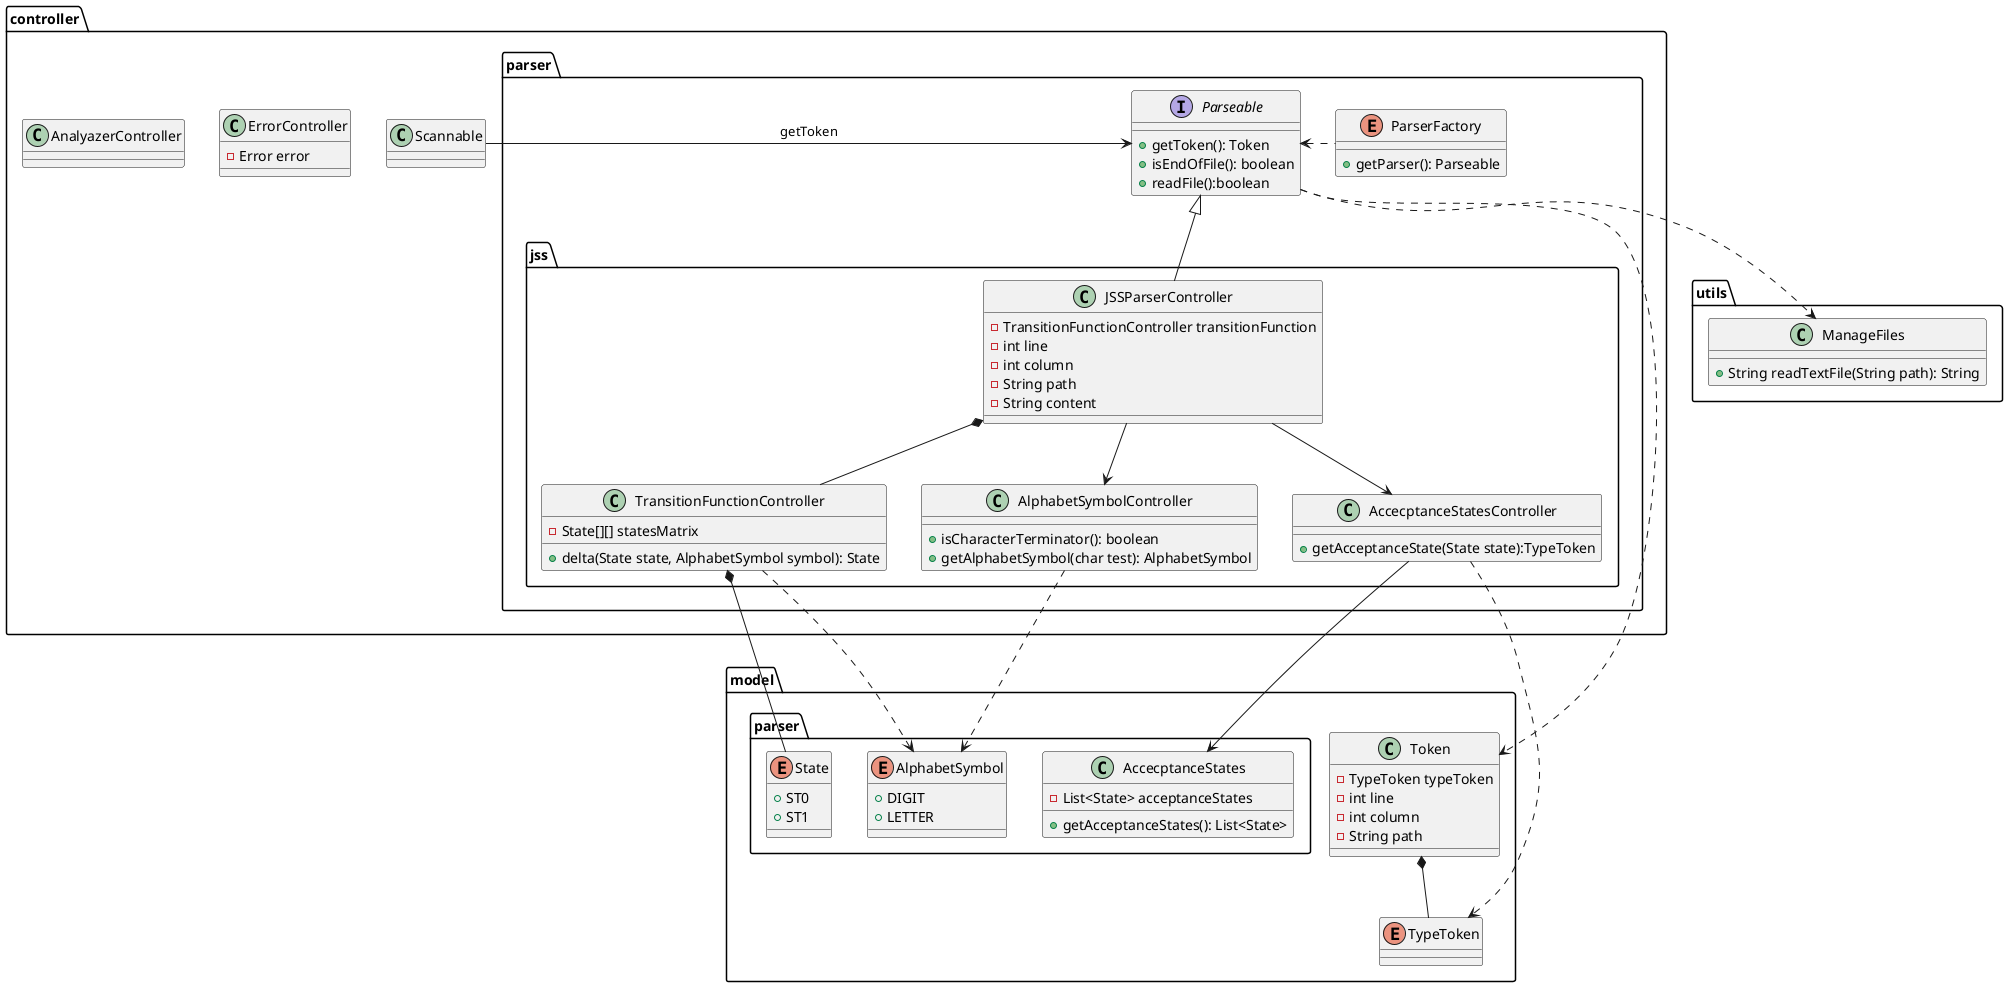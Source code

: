 @startuml parserclassdiagram



package model{
    class Token{
        -TypeToken typeToken
        -int line
        -int column
        -String path
    }

    enum TypeToken{

    }

    package model.parser{
        enum State{
            +ST0
            +ST1
        }

        class AccecptanceStates{
            -List<State> acceptanceStates
            +getAcceptanceStates(): List<State>
        }

        enum AlphabetSymbol{
            +DIGIT
            +LETTER
        }
    }

    Token *-- TypeToken
}

package utils{
    class ManageFiles{
        +String readTextFile(String path): String
    }
}

package controller{
    class ErrorController{
        -Error error

    }

    class AnalyazerController{
    }

    package parser{

        enum ParserFactory{
            +getParser(): Parseable
        }

        interface Parseable{
            +getToken(): Token
            +isEndOfFile(): boolean
            +readFile():boolean
        }

        package jss{
            class JSSParserController{
                -TransitionFunctionController transitionFunction
                -int line
                -int column
                -String path
                -String content
            }

            class AccecptanceStatesController{
                +getAcceptanceState(State state):TypeToken
            }

            class TransitionFunctionController{
                -State[][] statesMatrix
                +delta(State state, AlphabetSymbol symbol): State
            }

            class AlphabetSymbolController{
                +isCharacterTerminator(): boolean
                +getAlphabetSymbol(char test): AlphabetSymbol
            }

            JSSParserController *-- TransitionFunctionController
            JSSParserController --> AccecptanceStatesController
            JSSParserController --> AlphabetSymbolController
        }

        ParserFactory .left.> Parseable
        JSSParserController -up-|> Parseable
    }

    Scannable -right-> Parseable: getToken
}





Parseable ..> ManageFiles
Parseable ..> Token
AccecptanceStatesController --> AccecptanceStates
AccecptanceStatesController ..> TypeToken
TransitionFunctionController *-- State
TransitionFunctionController ..> AlphabetSymbol
AlphabetSymbolController ..> AlphabetSymbol

@enduml